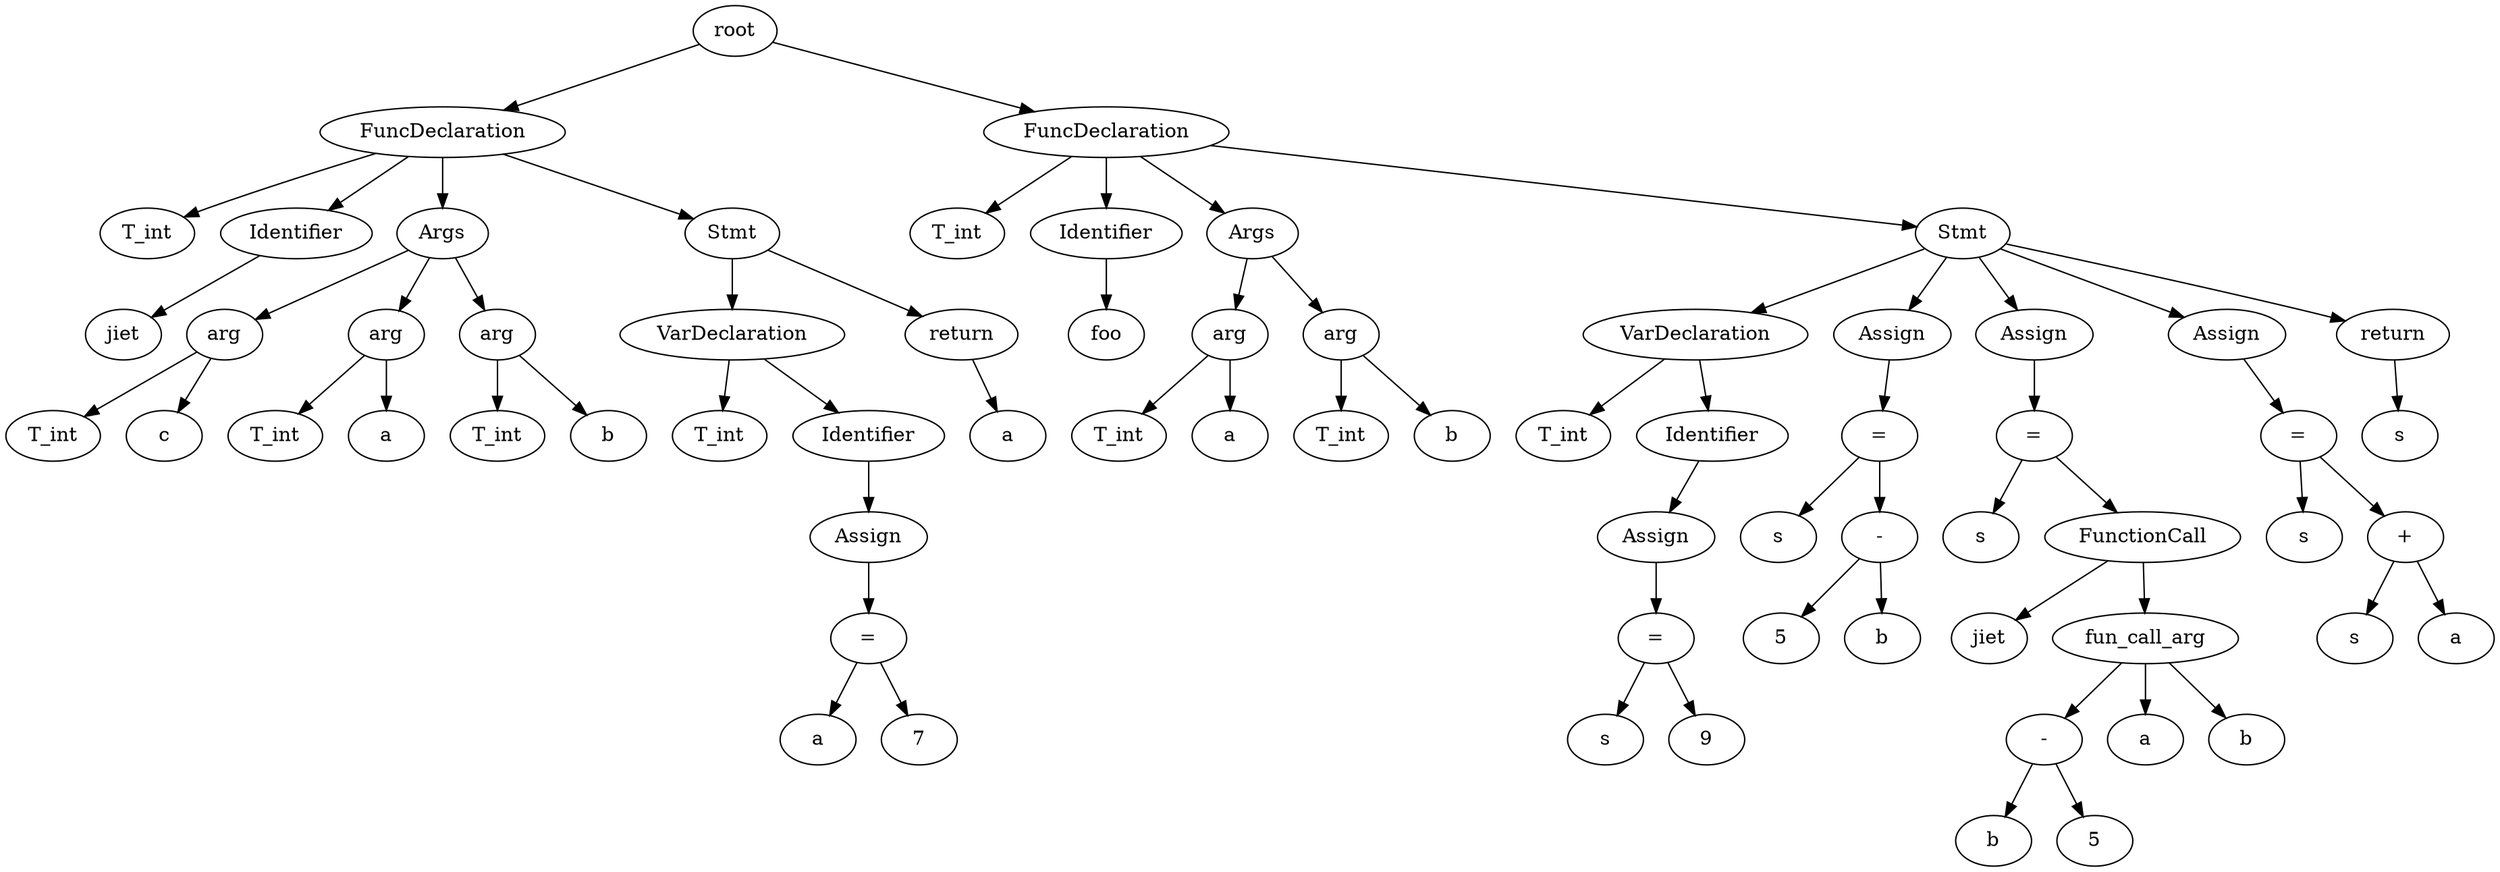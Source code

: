 // root
digraph {
	None [label=root]
	0 [label=FuncDeclaration]
	None -> 0
	1 [label=T_int]
	0 -> 1
	2 [label=Identifier]
	0 -> 2
	3 [label=jiet]
	2 -> 3
	4 [label=Args]
	0 -> 4
	5 [label=arg]
	4 -> 5
	6 [label=T_int]
	5 -> 6
	7 [label=c]
	5 -> 7
	8 [label=arg]
	4 -> 8
	9 [label=T_int]
	8 -> 9
	10 [label=a]
	8 -> 10
	11 [label=arg]
	4 -> 11
	12 [label=T_int]
	11 -> 12
	13 [label=b]
	11 -> 13
	14 [label=Stmt]
	0 -> 14
	15 [label=VarDeclaration]
	14 -> 15
	16 [label=T_int]
	15 -> 16
	17 [label=Identifier]
	15 -> 17
	18 [label=Assign]
	17 -> 18
	20 [label="="]
	18 -> 20
	19 [label=a]
	20 -> 19
	21 [label=7]
	20 -> 21
	22 [label=return]
	14 -> 22
	23 [label=a]
	22 -> 23
	24 [label=FuncDeclaration]
	None -> 24
	25 [label=T_int]
	24 -> 25
	26 [label=Identifier]
	24 -> 26
	27 [label=foo]
	26 -> 27
	28 [label=Args]
	24 -> 28
	29 [label=arg]
	28 -> 29
	30 [label=T_int]
	29 -> 30
	31 [label=a]
	29 -> 31
	32 [label=arg]
	28 -> 32
	33 [label=T_int]
	32 -> 33
	34 [label=b]
	32 -> 34
	35 [label=Stmt]
	24 -> 35
	36 [label=VarDeclaration]
	35 -> 36
	37 [label=T_int]
	36 -> 37
	38 [label=Identifier]
	36 -> 38
	39 [label=Assign]
	38 -> 39
	41 [label="="]
	39 -> 41
	40 [label=s]
	41 -> 40
	42 [label=9]
	41 -> 42
	43 [label=Assign]
	35 -> 43
	45 [label="="]
	43 -> 45
	44 [label=s]
	45 -> 44
	47 [label="-"]
	45 -> 47
	46 [label=5]
	47 -> 46
	48 [label=b]
	47 -> 48
	49 [label=Assign]
	35 -> 49
	51 [label="="]
	49 -> 51
	50 [label=s]
	51 -> 50
	52 [label=FunctionCall]
	51 -> 52
	53 [label=jiet]
	52 -> 53
	54 [label=fun_call_arg]
	52 -> 54
	56 [label="-"]
	54 -> 56
	55 [label=b]
	56 -> 55
	57 [label=5]
	56 -> 57
	58 [label=a]
	54 -> 58
	59 [label=b]
	54 -> 59
	60 [label=Assign]
	35 -> 60
	62 [label="="]
	60 -> 62
	61 [label=s]
	62 -> 61
	64 [label="+"]
	62 -> 64
	63 [label=s]
	64 -> 63
	65 [label=a]
	64 -> 65
	66 [label=return]
	35 -> 66
	67 [label=s]
	66 -> 67
}

